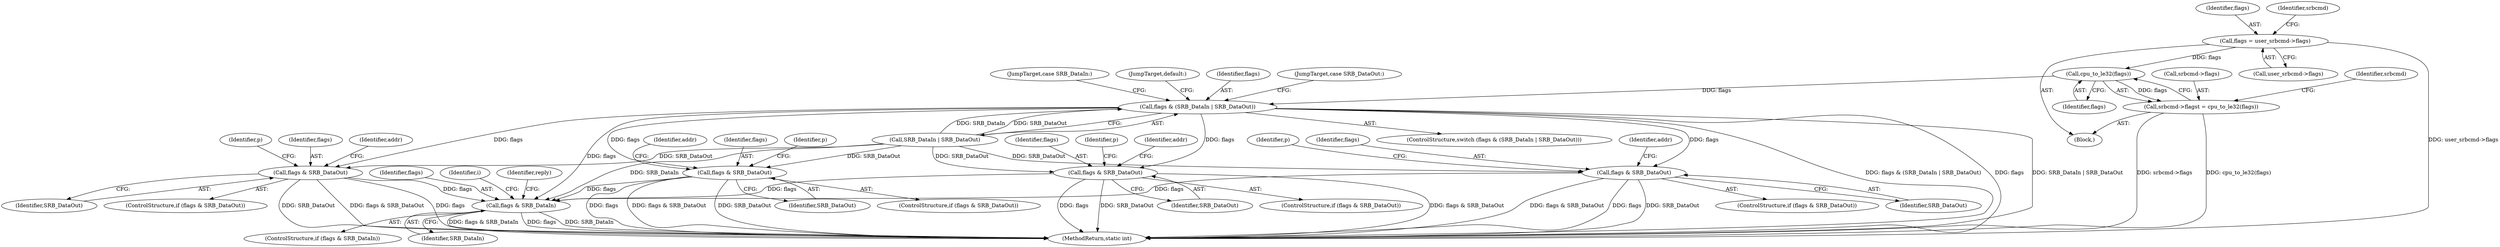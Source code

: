 digraph "0_linux_b4789b8e6be3151a955ade74872822f30e8cd914@pointer" {
"1000282" [label="(Call,flags = user_srbcmd->flags)"];
"1000329" [label="(Call,cpu_to_le32(flags))"];
"1000325" [label="(Call,srbcmd->flags\t = cpu_to_le32(flags))"];
"1000356" [label="(Call,flags & (SRB_DataIn | SRB_DataOut))"];
"1000611" [label="(Call,flags & SRB_DataOut)"];
"1001377" [label="(Call,flags & SRB_DataIn)"];
"1000833" [label="(Call,flags & SRB_DataOut)"];
"1001091" [label="(Call,flags & SRB_DataOut)"];
"1001257" [label="(Call,flags & SRB_DataOut)"];
"1000284" [label="(Call,user_srbcmd->flags)"];
"1000859" [label="(Identifier,addr)"];
"1001097" [label="(Identifier,p)"];
"1001257" [label="(Call,flags & SRB_DataOut)"];
"1000371" [label="(JumpTarget,case SRB_DataIn:)"];
"1001092" [label="(Identifier,flags)"];
"1001091" [label="(Call,flags & SRB_DataOut)"];
"1000118" [label="(Block,)"];
"1000833" [label="(Call,flags & SRB_DataOut)"];
"1000617" [label="(Identifier,p)"];
"1000358" [label="(Call,SRB_DataIn | SRB_DataOut)"];
"1000832" [label="(ControlStructure,if (flags & SRB_DataOut))"];
"1000834" [label="(Identifier,flags)"];
"1001090" [label="(ControlStructure,if (flags & SRB_DataOut))"];
"1001259" [label="(Identifier,SRB_DataOut)"];
"1000611" [label="(Call,flags & SRB_DataOut)"];
"1000839" [label="(Identifier,p)"];
"1001258" [label="(Identifier,flags)"];
"1001256" [label="(ControlStructure,if (flags & SRB_DataOut))"];
"1000612" [label="(Identifier,flags)"];
"1001378" [label="(Identifier,flags)"];
"1000283" [label="(Identifier,flags)"];
"1001377" [label="(Call,flags & SRB_DataIn)"];
"1001263" [label="(Identifier,p)"];
"1001115" [label="(Identifier,addr)"];
"1000613" [label="(Identifier,SRB_DataOut)"];
"1001376" [label="(ControlStructure,if (flags & SRB_DataIn))"];
"1000325" [label="(Call,srbcmd->flags\t = cpu_to_le32(flags))"];
"1000329" [label="(Call,cpu_to_le32(flags))"];
"1000376" [label="(JumpTarget,default:)"];
"1001485" [label="(MethodReturn,static int)"];
"1000357" [label="(Identifier,flags)"];
"1001093" [label="(Identifier,SRB_DataOut)"];
"1001383" [label="(Identifier,i)"];
"1000835" [label="(Identifier,SRB_DataOut)"];
"1001379" [label="(Identifier,SRB_DataIn)"];
"1000610" [label="(ControlStructure,if (flags & SRB_DataOut))"];
"1000356" [label="(Call,flags & (SRB_DataIn | SRB_DataOut))"];
"1001281" [label="(Identifier,addr)"];
"1000326" [label="(Call,srbcmd->flags)"];
"1000355" [label="(ControlStructure,switch (flags & (SRB_DataIn | SRB_DataOut)))"];
"1000635" [label="(Identifier,addr)"];
"1000289" [label="(Identifier,srbcmd)"];
"1000330" [label="(Identifier,flags)"];
"1001439" [label="(Identifier,reply)"];
"1000362" [label="(JumpTarget,case SRB_DataOut:)"];
"1000333" [label="(Identifier,srbcmd)"];
"1000282" [label="(Call,flags = user_srbcmd->flags)"];
"1000282" -> "1000118"  [label="AST: "];
"1000282" -> "1000284"  [label="CFG: "];
"1000283" -> "1000282"  [label="AST: "];
"1000284" -> "1000282"  [label="AST: "];
"1000289" -> "1000282"  [label="CFG: "];
"1000282" -> "1001485"  [label="DDG: user_srbcmd->flags"];
"1000282" -> "1000329"  [label="DDG: flags"];
"1000329" -> "1000325"  [label="AST: "];
"1000329" -> "1000330"  [label="CFG: "];
"1000330" -> "1000329"  [label="AST: "];
"1000325" -> "1000329"  [label="CFG: "];
"1000329" -> "1000325"  [label="DDG: flags"];
"1000329" -> "1000356"  [label="DDG: flags"];
"1000325" -> "1000118"  [label="AST: "];
"1000326" -> "1000325"  [label="AST: "];
"1000333" -> "1000325"  [label="CFG: "];
"1000325" -> "1001485"  [label="DDG: srbcmd->flags"];
"1000325" -> "1001485"  [label="DDG: cpu_to_le32(flags)"];
"1000356" -> "1000355"  [label="AST: "];
"1000356" -> "1000358"  [label="CFG: "];
"1000357" -> "1000356"  [label="AST: "];
"1000358" -> "1000356"  [label="AST: "];
"1000362" -> "1000356"  [label="CFG: "];
"1000371" -> "1000356"  [label="CFG: "];
"1000376" -> "1000356"  [label="CFG: "];
"1000356" -> "1001485"  [label="DDG: flags & (SRB_DataIn | SRB_DataOut)"];
"1000356" -> "1001485"  [label="DDG: flags"];
"1000356" -> "1001485"  [label="DDG: SRB_DataIn | SRB_DataOut"];
"1000358" -> "1000356"  [label="DDG: SRB_DataIn"];
"1000358" -> "1000356"  [label="DDG: SRB_DataOut"];
"1000356" -> "1000611"  [label="DDG: flags"];
"1000356" -> "1000833"  [label="DDG: flags"];
"1000356" -> "1001091"  [label="DDG: flags"];
"1000356" -> "1001257"  [label="DDG: flags"];
"1000356" -> "1001377"  [label="DDG: flags"];
"1000611" -> "1000610"  [label="AST: "];
"1000611" -> "1000613"  [label="CFG: "];
"1000612" -> "1000611"  [label="AST: "];
"1000613" -> "1000611"  [label="AST: "];
"1000617" -> "1000611"  [label="CFG: "];
"1000635" -> "1000611"  [label="CFG: "];
"1000611" -> "1001485"  [label="DDG: SRB_DataOut"];
"1000611" -> "1001485"  [label="DDG: flags & SRB_DataOut"];
"1000611" -> "1001485"  [label="DDG: flags"];
"1000358" -> "1000611"  [label="DDG: SRB_DataOut"];
"1000611" -> "1001377"  [label="DDG: flags"];
"1001377" -> "1001376"  [label="AST: "];
"1001377" -> "1001379"  [label="CFG: "];
"1001378" -> "1001377"  [label="AST: "];
"1001379" -> "1001377"  [label="AST: "];
"1001383" -> "1001377"  [label="CFG: "];
"1001439" -> "1001377"  [label="CFG: "];
"1001377" -> "1001485"  [label="DDG: flags & SRB_DataIn"];
"1001377" -> "1001485"  [label="DDG: flags"];
"1001377" -> "1001485"  [label="DDG: SRB_DataIn"];
"1000833" -> "1001377"  [label="DDG: flags"];
"1001257" -> "1001377"  [label="DDG: flags"];
"1001091" -> "1001377"  [label="DDG: flags"];
"1000358" -> "1001377"  [label="DDG: SRB_DataIn"];
"1000833" -> "1000832"  [label="AST: "];
"1000833" -> "1000835"  [label="CFG: "];
"1000834" -> "1000833"  [label="AST: "];
"1000835" -> "1000833"  [label="AST: "];
"1000839" -> "1000833"  [label="CFG: "];
"1000859" -> "1000833"  [label="CFG: "];
"1000833" -> "1001485"  [label="DDG: flags"];
"1000833" -> "1001485"  [label="DDG: SRB_DataOut"];
"1000833" -> "1001485"  [label="DDG: flags & SRB_DataOut"];
"1000358" -> "1000833"  [label="DDG: SRB_DataOut"];
"1001091" -> "1001090"  [label="AST: "];
"1001091" -> "1001093"  [label="CFG: "];
"1001092" -> "1001091"  [label="AST: "];
"1001093" -> "1001091"  [label="AST: "];
"1001097" -> "1001091"  [label="CFG: "];
"1001115" -> "1001091"  [label="CFG: "];
"1001091" -> "1001485"  [label="DDG: flags & SRB_DataOut"];
"1001091" -> "1001485"  [label="DDG: flags"];
"1001091" -> "1001485"  [label="DDG: SRB_DataOut"];
"1000358" -> "1001091"  [label="DDG: SRB_DataOut"];
"1001257" -> "1001256"  [label="AST: "];
"1001257" -> "1001259"  [label="CFG: "];
"1001258" -> "1001257"  [label="AST: "];
"1001259" -> "1001257"  [label="AST: "];
"1001263" -> "1001257"  [label="CFG: "];
"1001281" -> "1001257"  [label="CFG: "];
"1001257" -> "1001485"  [label="DDG: flags"];
"1001257" -> "1001485"  [label="DDG: flags & SRB_DataOut"];
"1001257" -> "1001485"  [label="DDG: SRB_DataOut"];
"1000358" -> "1001257"  [label="DDG: SRB_DataOut"];
}
